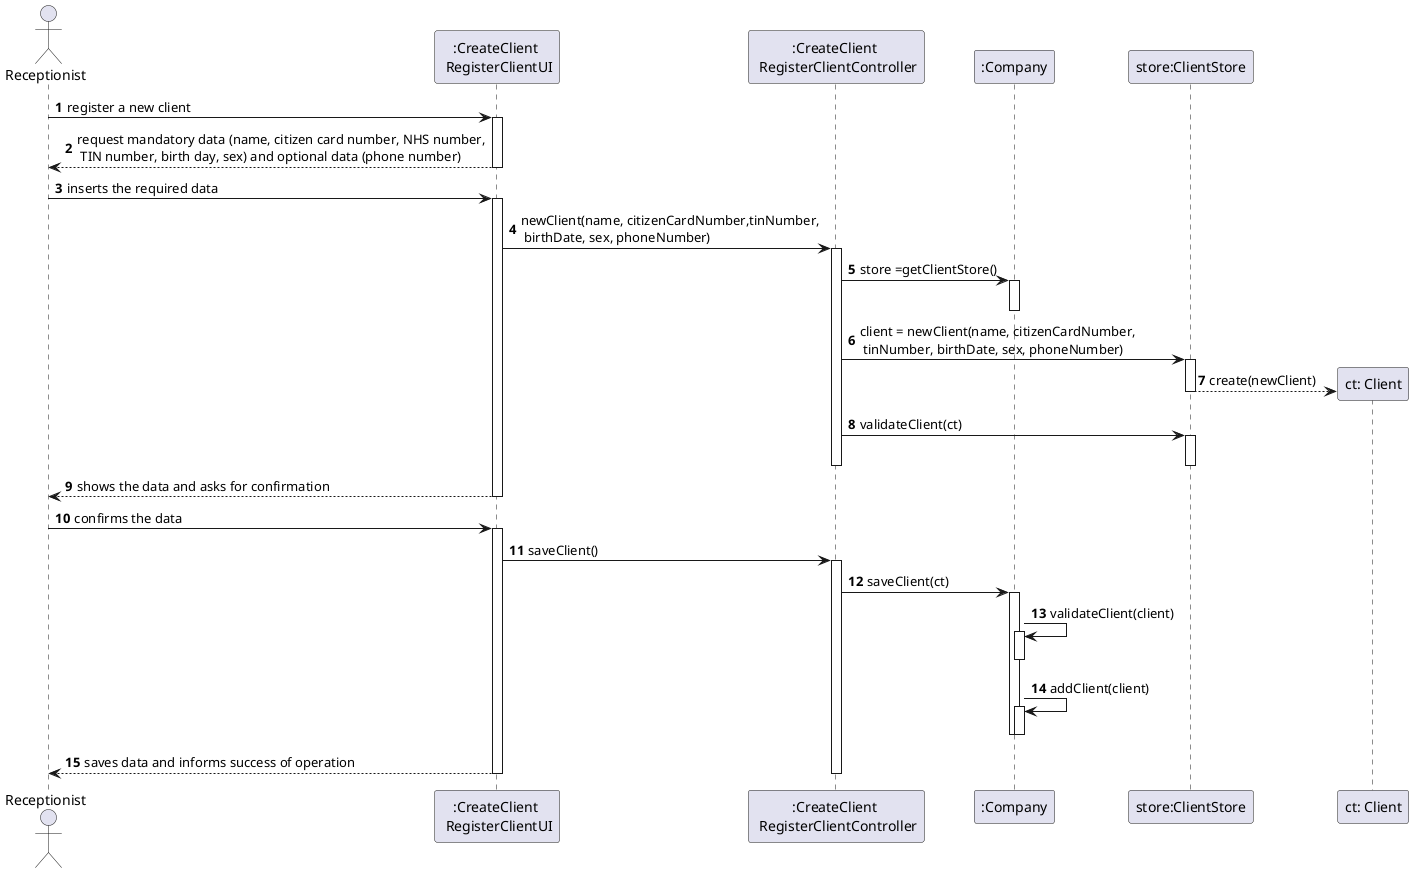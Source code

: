 @startuml
autonumber
'hide footbox
actor "Receptionist" as RECEP

participant ":CreateClient \n RegisterClientUI" as UI
participant ":CreateClient \n RegisterClientController" as CTRL
participant ":Company" as C
participant "store:ClientStore" as CS
participant "ct: Client" as CL



RECEP -> UI : register a new client
activate UI
    UI --> RECEP : request mandatory data (name, citizen card number, NHS number,\n TIN number, birth day, sex) and optional data (phone number)
deactivate UI

RECEP -> UI : inserts the required data
activate UI
    UI -> CTRL : newClient(name, citizenCardNumber,tinNumber,\n birthDate, sex, phoneNumber)

activate CTRL

        CTRL -> C: store =getClientStore()
        activate C
        deactivate C

        CTRL -> CS: client = newClient(name, citizenCardNumber,\n tinNumber, birthDate, sex, phoneNumber)

        activate CS
        CS --> CL** : create(newClient)
        deactivate CS

        CTRL -> CS : validateClient(ct)
        activate CS
        deactivate CS



    deactivate CTRL
    UI --> RECEP : shows the data and asks for confirmation
deactivate UI
RECEP -> UI : confirms the data
activate UI

    UI -> CTRL : saveClient()

activate CTRL
    CTRL -> C : saveClient(ct)

activate C

    C -> C : validateClient(client)
    activate C
    deactivate C
    C -> C : addClient(client)
    activate C
    deactivate C
    deactivate C


UI --> RECEP : saves data and informs success of operation
deactivate C
deactivate UI
deactivate CTRL

@enduml
